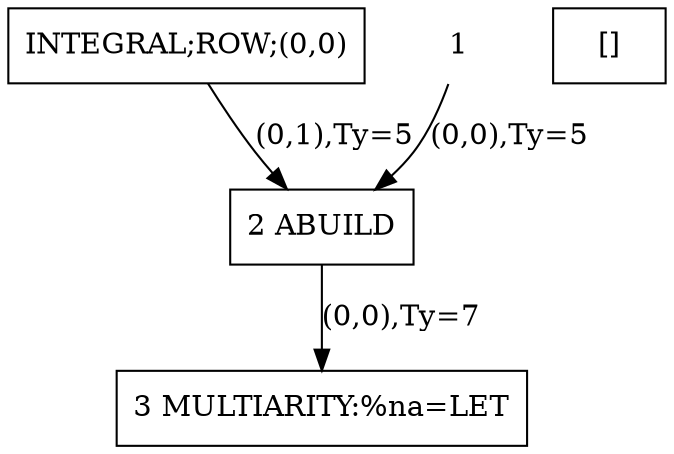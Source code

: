 digraph R {
newrank=true;
IN00 [shape=rect;label="INTEGRAL;ROW;(0,0)"];
OUT00 [shape=rect;label="[]"];
01 [shape=plaintext;label="1"];
02 [shape=rect;label="2 ABUILD"];
03 [shape=rect;label="3 MULTIARITY:%na=LET"]
IN00 ->  02 [label="(0,1),Ty=5"]
01 ->  02 [label="(0,0),Ty=5"]
02 ->  03 [label="(0,0),Ty=7"]}